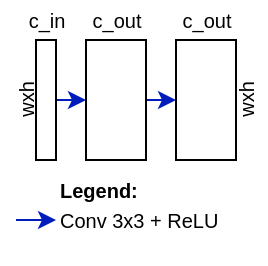 <mxfile version="14.4.3" type="device"><diagram id="XUmFFCjJo17bzT6BsThS" name="Seite-1"><mxGraphModel dx="434" dy="370" grid="1" gridSize="10" guides="1" tooltips="1" connect="1" arrows="1" fold="1" page="1" pageScale="1" pageWidth="827" pageHeight="1169" math="0" shadow="0"><root><mxCell id="0"/><mxCell id="1" parent="0"/><mxCell id="GKt3Ewy_QqAUMCBCPyRI-1" style="edgeStyle=orthogonalEdgeStyle;rounded=0;orthogonalLoop=1;jettySize=auto;html=1;exitX=1;exitY=0.5;exitDx=0;exitDy=0;entryX=0;entryY=0.5;entryDx=0;entryDy=0;fillColor=#0050ef;strokeColor=#001DBC;" edge="1" parent="1" source="GKt3Ewy_QqAUMCBCPyRI-2" target="GKt3Ewy_QqAUMCBCPyRI-6"><mxGeometry relative="1" as="geometry"/></mxCell><mxCell id="GKt3Ewy_QqAUMCBCPyRI-2" value="" style="rounded=0;whiteSpace=wrap;html=1;" vertex="1" parent="1"><mxGeometry x="30" y="30" width="10" height="60" as="geometry"/></mxCell><mxCell id="GKt3Ewy_QqAUMCBCPyRI-3" style="edgeStyle=orthogonalEdgeStyle;rounded=0;orthogonalLoop=1;jettySize=auto;html=1;exitX=1;exitY=0.5;exitDx=0;exitDy=0;fillColor=#0050ef;strokeColor=#001DBC;entryX=0;entryY=0.5;entryDx=0;entryDy=0;" edge="1" parent="1" target="GKt3Ewy_QqAUMCBCPyRI-22"><mxGeometry relative="1" as="geometry"><mxPoint x="75" y="60" as="sourcePoint"/><mxPoint x="95" y="60" as="targetPoint"/></mxGeometry></mxCell><mxCell id="GKt3Ewy_QqAUMCBCPyRI-6" value="" style="rounded=0;whiteSpace=wrap;html=1;" vertex="1" parent="1"><mxGeometry x="55" y="30" width="30" height="60" as="geometry"/></mxCell><mxCell id="GKt3Ewy_QqAUMCBCPyRI-7" value="wxh" style="text;html=1;align=center;verticalAlign=middle;resizable=0;points=[];autosize=1;fontSize=10;rotation=-90;" vertex="1" parent="1"><mxGeometry x="10" y="50" width="30" height="20" as="geometry"/></mxCell><mxCell id="GKt3Ewy_QqAUMCBCPyRI-8" value="c_in" style="text;html=1;align=center;verticalAlign=middle;resizable=0;points=[];autosize=1;fontSize=10;" vertex="1" parent="1"><mxGeometry x="20" y="10" width="30" height="20" as="geometry"/></mxCell><mxCell id="GKt3Ewy_QqAUMCBCPyRI-14" value="c_out" style="text;html=1;align=center;verticalAlign=middle;resizable=0;points=[];autosize=1;fontSize=10;" vertex="1" parent="1"><mxGeometry x="50" y="10" width="40" height="20" as="geometry"/></mxCell><mxCell id="GKt3Ewy_QqAUMCBCPyRI-22" value="" style="rounded=0;whiteSpace=wrap;html=1;" vertex="1" parent="1"><mxGeometry x="100" y="30" width="30" height="60" as="geometry"/></mxCell><mxCell id="GKt3Ewy_QqAUMCBCPyRI-23" value="c_out" style="text;html=1;align=center;verticalAlign=middle;resizable=0;points=[];autosize=1;fontSize=10;" vertex="1" parent="1"><mxGeometry x="95" y="10" width="40" height="20" as="geometry"/></mxCell><mxCell id="GKt3Ewy_QqAUMCBCPyRI-24" value="wxh" style="text;html=1;align=center;verticalAlign=middle;resizable=0;points=[];autosize=1;fontSize=10;rotation=-90;" vertex="1" parent="1"><mxGeometry x="120" y="50" width="30" height="20" as="geometry"/></mxCell><mxCell id="GKt3Ewy_QqAUMCBCPyRI-27" value="&lt;p style=&quot;line-height: 150%&quot;&gt;&lt;b&gt;Legend:&lt;/b&gt;&lt;br&gt;Conv 3x3 + ReLU&lt;br&gt;&lt;/p&gt;" style="text;html=1;align=left;verticalAlign=middle;resizable=0;points=[];autosize=1;fontSize=10;" vertex="1" parent="1"><mxGeometry x="40" y="82" width="90" height="60" as="geometry"/></mxCell><mxCell id="GKt3Ewy_QqAUMCBCPyRI-28" value="" style="endArrow=classic;html=1;fontSize=10;fillColor=#0050ef;strokeColor=#001DBC;" edge="1" parent="1"><mxGeometry width="50" height="50" relative="1" as="geometry"><mxPoint x="20" y="120" as="sourcePoint"/><mxPoint x="40" y="120.0" as="targetPoint"/></mxGeometry></mxCell></root></mxGraphModel></diagram></mxfile>